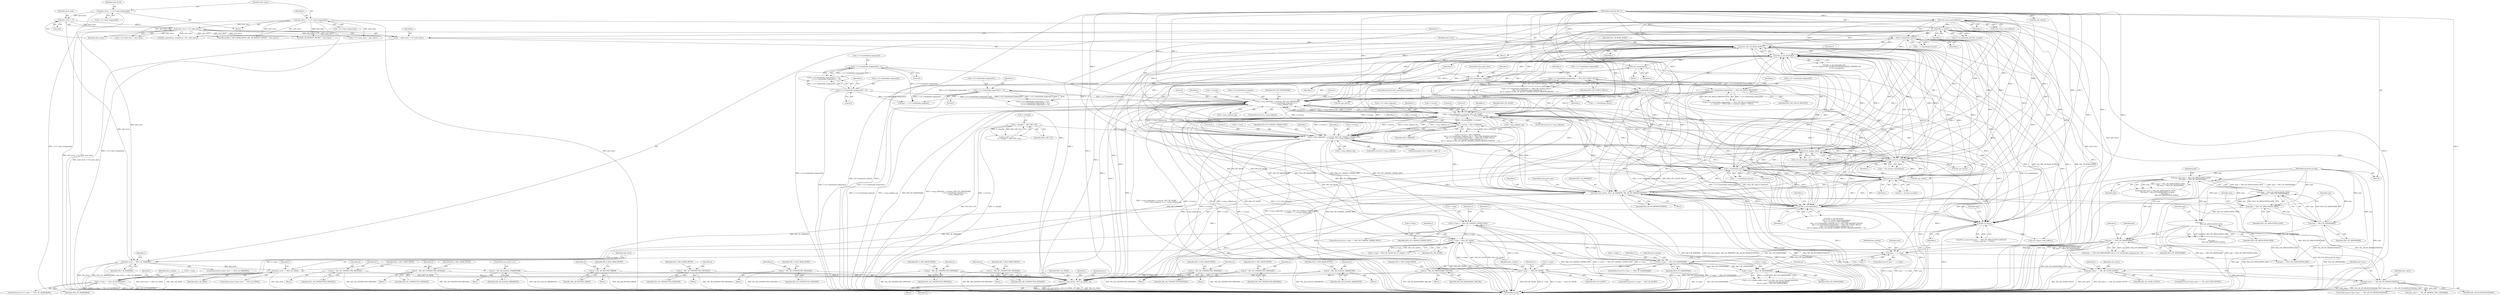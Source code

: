 digraph "0_openssl_e9bbefbf0f24c57645e7ad6a5a71ae649d18ac8e_0@API" {
"1001514" [label="(Call,ssl3_send_alert(s, SSL3_AL_FATAL, al))"];
"1000167" [label="(Call,ssl3_setup_read_buffer(s))"];
"1000139" [label="(MethodParameterIn,SSL *s)"];
"1000291" [label="(Call,s->handshake_func(s))"];
"1000286" [label="(Call,SSL_in_init(s))"];
"1001044" [label="(Call,cb(s, SSL_CB_READ_ALERT, j))"];
"1000795" [label="(Call,SSL_is_init_finished(s))"];
"1000777" [label="(Call,s->msg_callback(0, s->version, SSL3_RT_HANDSHAKE,\n                            s->s3->handshake_fragment, 4, s,\n                            s->msg_callback_arg))"];
"1000989" [label="(Call,s->msg_callback(0, s->version, SSL3_RT_ALERT,\n                            s->s3->alert_fragment, 2, s, s->msg_callback_arg))"];
"1000893" [label="(Call,s->version > SSL3_VERSION)"];
"1001279" [label="(Call,s->msg_callback(0, s->version, SSL3_RT_CHANGE_CIPHER_SPEC,\n                            rr->data, 1, s, s->msg_callback_arg))"];
"1001194" [label="(Call,rr->type == SSL3_RT_CHANGE_CIPHER_SPEC)"];
"1000596" [label="(Call,rr->type == TLS1_RT_HEARTBEAT)"];
"1000565" [label="(Call,rr->type == SSL3_RT_ALERT)"];
"1000534" [label="(Call,rr->type == SSL3_RT_HANDSHAKE)"];
"1000406" [label="(Call,type == rr->type)"];
"1000197" [label="(Call,type == SSL3_RT_HANDSHAKE)"];
"1000185" [label="(Call,type !=\n                                                 SSL3_RT_APPLICATION_DATA)"];
"1000174" [label="(Call,type && (type != SSL3_RT_APPLICATION_DATA)\n         && (type != SSL3_RT_HANDSHAKE))"];
"1000177" [label="(Call,type != SSL3_RT_APPLICATION_DATA)"];
"1000140" [label="(MethodParameterIn,int type)"];
"1000180" [label="(Call,type != SSL3_RT_HANDSHAKE)"];
"1000176" [label="(Call,(type != SSL3_RT_APPLICATION_DATA)\n         && (type != SSL3_RT_HANDSHAKE))"];
"1000349" [label="(Call,rr->type != SSL3_RT_ALERT)"];
"1000373" [label="(Call,rr->type != SSL3_RT_HANDSHAKE)"];
"1001213" [label="(Call,rr->data[0] != SSL3_MT_CCS)"];
"1000816" [label="(Call,ssl3_renegotiate_check(s))"];
"1000813" [label="(Call,ssl3_renegotiate(s))"];
"1001363" [label="(Call,s->handshake_func(s))"];
"1000339" [label="(Call,ssl3_get_record(s))"];
"1000821" [label="(Call,s->handshake_func(s))"];
"1001302" [label="(Call,ssl3_do_change_cipher_spec(s))"];
"1000883" [label="(Call,SSL_is_init_finished(s))"];
"1000944" [label="(Call,ssl3_send_alert(s, SSL3_AL_WARNING, SSL_AD_NO_RENEGOTIATION))"];
"1000604" [label="(Call,tls1_process_heartbeat(s))"];
"1001049" [label="(Call,alert_level == SSL3_AL_WARNING)"];
"1001040" [label="(Call,alert_level << 8)"];
"1000959" [label="(Call,alert_level = s->s3->alert_fragment[0])"];
"1001096" [label="(Call,alert_descr == SSL_AD_NO_RENEGOTIATION)"];
"1001083" [label="(Call,alert_descr == SSL_AD_CLOSE_NOTIFY)"];
"1001039" [label="(Call,(alert_level << 8) | alert_descr)"];
"1000969" [label="(Call,alert_descr = s->s3->alert_fragment[1])"];
"1000756" [label="(Call,s->s3->handshake_fragment[3] != 0)"];
"1000747" [label="(Call,s->s3->handshake_fragment[2] != 0)"];
"1000907" [label="(Call,s->s3->handshake_fragment[0] == SSL3_MT_CLIENT_HELLO)"];
"1000705" [label="(Call,s->s3->handshake_fragment[0] == SSL3_MT_HELLO_REQUEST)"];
"1000737" [label="(Call,s->s3->handshake_fragment[1] != 0)"];
"1001037" [label="(Call,j = (alert_level << 8) | alert_descr)"];
"1000414" [label="(Call,SSL_in_init(s))"];
"1001116" [label="(Call,alert_level == SSL3_AL_FATAL)"];
"1000426" [label="(Call,al = SSL_AD_UNEXPECTED_MESSAGE)"];
"1001256" [label="(Call,al = SSL_AD_UNEXPECTED_MESSAGE)"];
"1000766" [label="(Call,al = SSL_AD_DECODE_ERROR)"];
"1000379" [label="(Call,al = SSL_AD_UNEXPECTED_MESSAGE)"];
"1001075" [label="(Call,al = SSL_AD_UNEXPECTED_MESSAGE)"];
"1001100" [label="(Call,al = SSL_AD_HANDSHAKE_FAILURE)"];
"1001425" [label="(Call,al = SSL_AD_UNEXPECTED_MESSAGE)"];
"1001506" [label="(Call,al = SSL_AD_UNEXPECTED_MESSAGE)"];
"1001239" [label="(Call,al = SSL_AD_UNEXPECTED_MESSAGE)"];
"1001221" [label="(Call,al = SSL_AD_ILLEGAL_PARAMETER)"];
"1001435" [label="(Call,al = SSL_AD_UNEXPECTED_MESSAGE)"];
"1001169" [label="(Call,al = SSL_AD_ILLEGAL_PARAMETER)"];
"1000572" [label="(Identifier,dest_maxlen)"];
"1000292" [label="(Identifier,s)"];
"1001047" [label="(Identifier,j)"];
"1001284" [label="(Identifier,SSL3_RT_CHANGE_CIPHER_SPEC)"];
"1001296" [label="(Identifier,s)"];
"1000564" [label="(ControlStructure,if (rr->type == SSL3_RT_ALERT))"];
"1000182" [label="(Identifier,SSL3_RT_HANDSHAKE)"];
"1000796" [label="(Identifier,s)"];
"1000990" [label="(Literal,0)"];
"1000717" [label="(Identifier,s)"];
"1000349" [label="(Call,rr->type != SSL3_RT_ALERT)"];
"1001256" [label="(Call,al = SSL_AD_UNEXPECTED_MESSAGE)"];
"1000186" [label="(Identifier,type)"];
"1001098" [label="(Identifier,SSL_AD_NO_RENEGOTIATION)"];
"1000373" [label="(Call,rr->type != SSL3_RT_HANDSHAKE)"];
"1000381" [label="(Identifier,SSL_AD_UNEXPECTED_MESSAGE)"];
"1000380" [label="(Identifier,al)"];
"1001138" [label="(Call,BIO_snprintf(tmp, sizeof(tmp), \"%d\", alert_descr))"];
"1000944" [label="(Call,ssl3_send_alert(s, SSL3_AL_WARNING, SSL_AD_NO_RENEGOTIATION))"];
"1001240" [label="(Identifier,al)"];
"1001040" [label="(Call,alert_level << 8)"];
"1000817" [label="(Identifier,s)"];
"1001436" [label="(Identifier,al)"];
"1000747" [label="(Call,s->s3->handshake_fragment[2] != 0)"];
"1000548" [label="(Call,dest = s->s3->handshake_fragment)"];
"1000920" [label="(Identifier,s)"];
"1001214" [label="(Call,rr->data[0])"];
"1001171" [label="(Identifier,SSL_AD_ILLEGAL_PARAMETER)"];
"1001074" [label="(Block,)"];
"1000178" [label="(Identifier,type)"];
"1001101" [label="(Identifier,al)"];
"1000541" [label="(Identifier,dest_maxlen)"];
"1001510" [label="(Identifier,SSL_F_SSL3_READ_BYTES)"];
"1001085" [label="(Identifier,SSL_AD_CLOSE_NOTIFY)"];
"1001437" [label="(Identifier,SSL_AD_UNEXPECTED_MESSAGE)"];
"1000814" [label="(Identifier,s)"];
"1000867" [label="(Call,SSL_get_rbio(s))"];
"1000948" [label="(ControlStructure,goto start;)"];
"1000822" [label="(Identifier,s)"];
"1000426" [label="(Call,al = SSL_AD_UNEXPECTED_MESSAGE)"];
"1001195" [label="(Call,rr->type)"];
"1001099" [label="(Block,)"];
"1000946" [label="(Identifier,SSL3_AL_WARNING)"];
"1000533" [label="(ControlStructure,if (rr->type == SSL3_RT_HANDSHAKE))"];
"1000179" [label="(Identifier,SSL3_RT_APPLICATION_DATA)"];
"1000176" [label="(Call,(type != SSL3_RT_APPLICATION_DATA)\n         && (type != SSL3_RT_HANDSHAKE))"];
"1000893" [label="(Call,s->version > SSL3_VERSION)"];
"1001002" [label="(Call,s->msg_callback_arg)"];
"1000821" [label="(Call,s->handshake_func(s))"];
"1001102" [label="(Identifier,SSL_AD_HANDSHAKE_FAILURE)"];
"1000985" [label="(ControlStructure,if (s->msg_callback))"];
"1000356" [label="(Identifier,rr)"];
"1000906" [label="(Call,s->s3->handshake_fragment[0] == SSL3_MT_CLIENT_HELLO\n            && s->s3->previous_client_finished_len != 0\n            && (s->options & SSL_OP_ALLOW_UNSAFE_LEGACY_RENEGOTIATION) == 0)"];
"1001514" [label="(Call,ssl3_send_alert(s, SSL3_AL_FATAL, al))"];
"1000379" [label="(Call,al = SSL_AD_UNEXPECTED_MESSAGE)"];
"1001046" [label="(Identifier,SSL_CB_READ_ALERT)"];
"1001289" [label="(Identifier,s)"];
"1001204" [label="(Identifier,rr)"];
"1001095" [label="(ControlStructure,if (alert_descr == SSL_AD_NO_RENEGOTIATION))"];
"1001133" [label="(Call,SSLerr(SSL_F_SSL3_READ_BYTES, SSL_AD_REASON_OFFSET + alert_descr))"];
"1001426" [label="(Identifier,al)"];
"1000144" [label="(Block,)"];
"1001239" [label="(Call,al = SSL_AD_UNEXPECTED_MESSAGE)"];
"1001037" [label="(Call,j = (alert_level << 8) | alert_descr)"];
"1000755" [label="(Literal,0)"];
"1001275" [label="(ControlStructure,if (s->msg_callback))"];
"1000287" [label="(Identifier,s)"];
"1000897" [label="(Identifier,SSL3_VERSION)"];
"1000597" [label="(Call,rr->type)"];
"1000766" [label="(Call,al = SSL_AD_DECODE_ERROR)"];
"1000819" [label="(Call,i = s->handshake_func(s))"];
"1000971" [label="(Call,s->s3->alert_fragment[1])"];
"1000595" [label="(ControlStructure,if (rr->type == TLS1_RT_HEARTBEAT))"];
"1000738" [label="(Call,s->s3->handshake_fragment[1])"];
"1001170" [label="(Identifier,al)"];
"1001507" [label="(Identifier,al)"];
"1000177" [label="(Call,type != SSL3_RT_APPLICATION_DATA)"];
"1000367" [label="(Call,s->s3->change_cipher_spec /* set when we receive ChangeCipherSpec,\n                                   * reset by ssl3_get_finished */\n        && (rr->type != SSL3_RT_HANDSHAKE))"];
"1001221" [label="(Call,al = SSL_AD_ILLEGAL_PARAMETER)"];
"1000603" [label="(Identifier,i)"];
"1000291" [label="(Call,s->handshake_func(s))"];
"1000167" [label="(Call,ssl3_setup_read_buffer(s))"];
"1000947" [label="(Identifier,SSL_AD_NO_RENEGOTIATION)"];
"1001036" [label="(Block,)"];
"1001243" [label="(Identifier,SSL_F_SSL3_READ_BYTES)"];
"1001517" [label="(Identifier,al)"];
"1001096" [label="(Call,alert_descr == SSL_AD_NO_RENEGOTIATION)"];
"1000760" [label="(Identifier,s)"];
"1000458" [label="(Call,memcpy(buf, &(rr->data[rr->off]), n))"];
"1001118" [label="(Identifier,SSL3_AL_FATAL)"];
"1000414" [label="(Call,SSL_in_init(s))"];
"1000883" [label="(Call,SSL_is_init_finished(s))"];
"1000605" [label="(Identifier,s)"];
"1000340" [label="(Identifier,s)"];
"1000596" [label="(Call,rr->type == TLS1_RT_HEARTBEAT)"];
"1000406" [label="(Call,type == rr->type)"];
"1001435" [label="(Call,al = SSL_AD_UNEXPECTED_MESSAGE)"];
"1001135" [label="(Call,SSL_AD_REASON_OFFSET + alert_descr)"];
"1001168" [label="(Block,)"];
"1000816" [label="(Call,ssl3_renegotiate_check(s))"];
"1001008" [label="(Identifier,s)"];
"1000876" [label="(ControlStructure,goto start;)"];
"1001049" [label="(Call,alert_level == SSL3_AL_WARNING)"];
"1000765" [label="(Block,)"];
"1001241" [label="(Identifier,SSL_AD_UNEXPECTED_MESSAGE)"];
"1001076" [label="(Identifier,al)"];
"1000168" [label="(Identifier,s)"];
"1001508" [label="(Identifier,SSL_AD_UNEXPECTED_MESSAGE)"];
"1001051" [label="(Identifier,SSL3_AL_WARNING)"];
"1000407" [label="(Identifier,type)"];
"1000959" [label="(Call,alert_level = s->s3->alert_fragment[0])"];
"1000428" [label="(Identifier,SSL_AD_UNEXPECTED_MESSAGE)"];
"1001172" [label="(ControlStructure,goto f_err;)"];
"1001302" [label="(Call,ssl3_do_change_cipher_spec(s))"];
"1001079" [label="(Identifier,SSL_F_SSL3_READ_BYTES)"];
"1000383" [label="(Identifier,SSL_F_SSL3_READ_BYTES)"];
"1001089" [label="(Identifier,s)"];
"1000994" [label="(Identifier,SSL3_RT_ALERT)"];
"1000778" [label="(Literal,0)"];
"1001279" [label="(Call,s->msg_callback(0, s->version, SSL3_RT_CHANGE_CIPHER_SPEC,\n                            rr->data, 1, s, s->msg_callback_arg))"];
"1000748" [label="(Call,s->s3->handshake_fragment[2])"];
"1000889" [label="(Identifier,s)"];
"1000405" [label="(ControlStructure,if (type == rr->type))"];
"1000802" [label="(Identifier,s)"];
"1000378" [label="(Block,)"];
"1000523" [label="(Identifier,dest_maxlen)"];
"1000425" [label="(Block,)"];
"1000789" [label="(Identifier,s)"];
"1001281" [label="(Call,s->version)"];
"1000794" [label="(Call,SSL_is_init_finished(s) &&\n            !(s->s3->flags & SSL3_FLAGS_NO_RENEGOTIATE_CIPHERS) &&\n            !s->s3->renegotiate)"];
"1000348" [label="(Call,rr->type != SSL3_RT_ALERT && rr->length != 0)"];
"1000894" [label="(Call,s->version)"];
"1000779" [label="(Call,s->version)"];
"1000175" [label="(Identifier,type)"];
"1001439" [label="(Identifier,SSL_F_SSL3_READ_BYTES)"];
"1000961" [label="(Call,s->s3->alert_fragment[0])"];
"1000783" [label="(Call,s->s3->handshake_fragment)"];
"1000427" [label="(Identifier,al)"];
"1001257" [label="(Identifier,al)"];
"1000737" [label="(Call,s->s3->handshake_fragment[1] != 0)"];
"1001100" [label="(Call,al = SSL_AD_HANDSHAKE_FAILURE)"];
"1001301" [label="(Call,!ssl3_do_change_cipher_spec(s))"];
"1000281" [label="(Call,!s->in_handshake && SSL_in_init(s))"];
"1000813" [label="(Call,ssl3_renegotiate(s))"];
"1001429" [label="(Identifier,SSL_F_SSL3_READ_BYTES)"];
"1001222" [label="(Identifier,al)"];
"1000602" [label="(Call,i = tls1_process_heartbeat(s))"];
"1001193" [label="(ControlStructure,if (rr->type == SSL3_RT_CHANGE_CIPHER_SPEC))"];
"1000767" [label="(Identifier,al)"];
"1001115" [label="(ControlStructure,if (alert_level == SSL3_AL_FATAL))"];
"1000600" [label="(Identifier,TLS1_RT_HEARTBEAT)"];
"1001104" [label="(Identifier,SSL_F_SSL3_READ_BYTES)"];
"1000604" [label="(Call,tls1_process_heartbeat(s))"];
"1001117" [label="(Identifier,alert_level)"];
"1000945" [label="(Identifier,s)"];
"1001050" [label="(Identifier,alert_level)"];
"1001194" [label="(Call,rr->type == SSL3_RT_CHANGE_CIPHER_SPEC)"];
"1000535" [label="(Call,rr->type)"];
"1000995" [label="(Call,s->s3->alert_fragment)"];
"1001083" [label="(Call,alert_descr == SSL_AD_CLOSE_NOTIFY)"];
"1000538" [label="(Identifier,SSL3_RT_HANDSHAKE)"];
"1000337" [label="(Call,ret = ssl3_get_record(s))"];
"1000915" [label="(Identifier,SSL3_MT_CLIENT_HELLO)"];
"1000902" [label="(Identifier,s)"];
"1001045" [label="(Identifier,s)"];
"1001075" [label="(Call,al = SSL_AD_UNEXPECTED_MESSAGE)"];
"1000777" [label="(Call,s->msg_callback(0, s->version, SSL3_RT_HANDSHAKE,\n                            s->s3->handshake_fragment, 4, s,\n                            s->msg_callback_arg))"];
"1000289" [label="(Call,i = s->handshake_func(s))"];
"1001280" [label="(Literal,0)"];
"1000795" [label="(Call,SSL_is_init_finished(s))"];
"1000183" [label="(Call,peek\n                                             && (type !=\n                                                 SSL3_RT_APPLICATION_DATA))"];
"1000567" [label="(Identifier,rr)"];
"1001427" [label="(Identifier,SSL_AD_UNEXPECTED_MESSAGE)"];
"1000931" [label="(Block,)"];
"1000706" [label="(Call,s->s3->handshake_fragment[0])"];
"1001364" [label="(Identifier,s)"];
"1001361" [label="(Call,i = s->handshake_func(s))"];
"1001522" [label="(MethodReturn,int)"];
"1001238" [label="(Block,)"];
"1001506" [label="(Call,al = SSL_AD_UNEXPECTED_MESSAGE)"];
"1001056" [label="(Identifier,s)"];
"1000713" [label="(Identifier,SSL3_MT_HELLO_REQUEST)"];
"1001207" [label="(Call,(rr->off != 0) ||\n            (rr->data[0] != SSL3_MT_CCS))"];
"1001048" [label="(ControlStructure,if (alert_level == SSL3_AL_WARNING))"];
"1001077" [label="(Identifier,SSL_AD_UNEXPECTED_MESSAGE)"];
"1001288" [label="(Literal,1)"];
"1001041" [label="(Identifier,alert_level)"];
"1000757" [label="(Call,s->s3->handshake_fragment[3])"];
"1001285" [label="(Call,rr->data)"];
"1001260" [label="(Identifier,SSL_F_SSL3_READ_BYTES)"];
"1000408" [label="(Call,rr->type)"];
"1000704" [label="(Call,(s->s3->handshake_fragment[0] == SSL3_MT_HELLO_REQUEST) &&\n        (s->session != NULL) && (s->session->cipher != NULL))"];
"1000516" [label="(Call,ssl3_release_read_buffer(s))"];
"1001290" [label="(Call,s->msg_callback_arg)"];
"1000174" [label="(Call,type && (type != SSL3_RT_APPLICATION_DATA)\n         && (type != SSL3_RT_HANDSHAKE))"];
"1000815" [label="(ControlStructure,if (ssl3_renegotiate_check(s)))"];
"1000908" [label="(Call,s->s3->handshake_fragment[0])"];
"1000417" [label="(Call,type == SSL3_RT_APPLICATION_DATA)"];
"1000705" [label="(Call,s->s3->handshake_fragment[0] == SSL3_MT_HELLO_REQUEST)"];
"1000745" [label="(Literal,0)"];
"1000768" [label="(Identifier,SSL_AD_DECODE_ERROR)"];
"1001220" [label="(Block,)"];
"1001425" [label="(Call,al = SSL_AD_UNEXPECTED_MESSAGE)"];
"1001042" [label="(Literal,8)"];
"1001198" [label="(Identifier,SSL3_RT_CHANGE_CIPHER_SPEC)"];
"1001053" [label="(Call,s->s3->warn_alert = alert_descr)"];
"1000756" [label="(Call,s->s3->handshake_fragment[3] != 0)"];
"1000981" [label="(Identifier,s)"];
"1001038" [label="(Identifier,j)"];
"1001363" [label="(Call,s->handshake_func(s))"];
"1000569" [label="(Identifier,SSL3_RT_ALERT)"];
"1001516" [label="(Identifier,SSL3_AL_FATAL)"];
"1000989" [label="(Call,s->msg_callback(0, s->version, SSL3_RT_ALERT,\n                            s->s3->alert_fragment, 2, s, s->msg_callback_arg))"];
"1000139" [label="(MethodParameterIn,SSL *s)"];
"1000166" [label="(Call,!ssl3_setup_read_buffer(s))"];
"1000197" [label="(Call,type == SSL3_RT_HANDSHAKE)"];
"1001126" [label="(Call,s->s3->fatal_alert = alert_descr)"];
"1001515" [label="(Identifier,s)"];
"1000198" [label="(Identifier,type)"];
"1001084" [label="(Identifier,alert_descr)"];
"1000196" [label="(Call,(type == SSL3_RT_HANDSHAKE) && (s->s3->handshake_fragment_len > 0))"];
"1000413" [label="(Call,SSL_in_init(s) && (type == SSL3_RT_APPLICATION_DATA) &&\n            (s->enc_read_ctx == NULL))"];
"1000374" [label="(Call,rr->type)"];
"1000960" [label="(Identifier,alert_level)"];
"1000633" [label="(Call,SSL_get_rbio(s))"];
"1000969" [label="(Call,alert_descr = s->s3->alert_fragment[1])"];
"1001255" [label="(Block,)"];
"1001312" [label="(Identifier,s)"];
"1000180" [label="(Call,type != SSL3_RT_HANDSHAKE)"];
"1000565" [label="(Call,rr->type == SSL3_RT_ALERT)"];
"1000140" [label="(MethodParameterIn,int type)"];
"1001223" [label="(Identifier,SSL_AD_ILLEGAL_PARAMETER)"];
"1001169" [label="(Call,al = SSL_AD_ILLEGAL_PARAMETER)"];
"1000286" [label="(Call,SSL_in_init(s))"];
"1001219" [label="(Identifier,SSL3_MT_CCS)"];
"1000970" [label="(Identifier,alert_descr)"];
"1000184" [label="(Identifier,peek)"];
"1000353" [label="(Identifier,SSL3_RT_ALERT)"];
"1000884" [label="(Identifier,s)"];
"1000751" [label="(Identifier,s)"];
"1000418" [label="(Identifier,type)"];
"1001423" [label="(Block,)"];
"1001505" [label="(Block,)"];
"1000820" [label="(Identifier,i)"];
"1001001" [label="(Identifier,s)"];
"1000203" [label="(Identifier,s)"];
"1001518" [label="(JumpTarget,err:)"];
"1000892" [label="(Call,s->version > SSL3_VERSION\n            && s->s3->handshake_fragment_len >= SSL3_HM_HEADER_LENGTH\n            && s->s3->handshake_fragment[0] == SSL3_MT_CLIENT_HELLO\n            && s->s3->previous_client_finished_len != 0\n            && (s->options & SSL_OP_ALLOW_UNSAFE_LEGACY_RENEGOTIATION) == 0)"];
"1001116" [label="(Call,alert_level == SSL3_AL_FATAL)"];
"1001303" [label="(Identifier,s)"];
"1000907" [label="(Call,s->s3->handshake_fragment[0] == SSL3_MT_CLIENT_HELLO)"];
"1000782" [label="(Identifier,SSL3_RT_HANDSHAKE)"];
"1001039" [label="(Call,(alert_level << 8) | alert_descr)"];
"1000187" [label="(Identifier,SSL3_RT_APPLICATION_DATA)"];
"1000764" [label="(Literal,0)"];
"1000991" [label="(Call,s->version)"];
"1000630" [label="(Call,SSL_get_rbio(s))"];
"1000377" [label="(Identifier,SSL3_RT_HANDSHAKE)"];
"1001123" [label="(Identifier,s)"];
"1000882" [label="(Call,SSL_is_init_finished(s)\n            && !s->s3->send_connection_binding\n            && s->version > SSL3_VERSION\n            && s->s3->handshake_fragment_len >= SSL3_HM_HEADER_LENGTH\n            && s->s3->handshake_fragment[0] == SSL3_MT_CLIENT_HELLO\n            && s->s3->previous_client_finished_len != 0\n            && (s->options & SSL_OP_ALLOW_UNSAFE_LEGACY_RENEGOTIATION) == 0)"];
"1001097" [label="(Identifier,alert_descr)"];
"1000790" [label="(Call,s->msg_callback_arg)"];
"1001043" [label="(Identifier,alert_descr)"];
"1001000" [label="(Literal,2)"];
"1000350" [label="(Call,rr->type)"];
"1001082" [label="(ControlStructure,if (alert_descr == SSL_AD_CLOSE_NOTIFY))"];
"1000957" [label="(Block,)"];
"1000788" [label="(Literal,4)"];
"1001225" [label="(Identifier,SSL_F_SSL3_READ_BYTES)"];
"1000746" [label="(Call,(s->s3->handshake_fragment[2] != 0) ||\n            (s->s3->handshake_fragment[3] != 0))"];
"1000430" [label="(Identifier,SSL_F_SSL3_READ_BYTES)"];
"1001213" [label="(Call,rr->data[0] != SSL3_MT_CCS)"];
"1000598" [label="(Identifier,rr)"];
"1000812" [label="(Block,)"];
"1001258" [label="(Identifier,SSL_AD_UNEXPECTED_MESSAGE)"];
"1000173" [label="(Call,(type && (type != SSL3_RT_APPLICATION_DATA)\n         && (type != SSL3_RT_HANDSHAKE)) || (peek\n                                             && (type !=\n                                                 SSL3_RT_APPLICATION_DATA)))"];
"1001109" [label="(Call,alert_descr == SSL_AD_MISSING_SRP_USERNAME)"];
"1000640" [label="(Identifier,dest_maxlen)"];
"1000339" [label="(Call,ssl3_get_record(s))"];
"1001409" [label="(Call,SSL_get_rbio(s))"];
"1000566" [label="(Call,rr->type)"];
"1000415" [label="(Identifier,s)"];
"1001044" [label="(Call,cb(s, SSL_CB_READ_ALERT, j))"];
"1000185" [label="(Call,type !=\n                                                 SSL3_RT_APPLICATION_DATA)"];
"1000199" [label="(Identifier,SSL3_RT_HANDSHAKE)"];
"1000534" [label="(Call,rr->type == SSL3_RT_HANDSHAKE)"];
"1000736" [label="(Call,(s->s3->handshake_fragment[1] != 0) ||\n            (s->s3->handshake_fragment[2] != 0) ||\n            (s->s3->handshake_fragment[3] != 0))"];
"1000770" [label="(Identifier,SSL_F_SSL3_READ_BYTES)"];
"1001110" [label="(Identifier,alert_descr)"];
"1000773" [label="(ControlStructure,if (s->msg_callback))"];
"1000181" [label="(Identifier,type)"];
"1001514" -> "1000144"  [label="AST: "];
"1001514" -> "1001517"  [label="CFG: "];
"1001515" -> "1001514"  [label="AST: "];
"1001516" -> "1001514"  [label="AST: "];
"1001517" -> "1001514"  [label="AST: "];
"1001518" -> "1001514"  [label="CFG: "];
"1001514" -> "1001522"  [label="DDG: al"];
"1001514" -> "1001522"  [label="DDG: SSL3_AL_FATAL"];
"1001514" -> "1001522"  [label="DDG: s"];
"1001514" -> "1001522"  [label="DDG: ssl3_send_alert(s, SSL3_AL_FATAL, al)"];
"1000167" -> "1001514"  [label="DDG: s"];
"1000291" -> "1001514"  [label="DDG: s"];
"1001044" -> "1001514"  [label="DDG: s"];
"1000795" -> "1001514"  [label="DDG: s"];
"1000816" -> "1001514"  [label="DDG: s"];
"1000989" -> "1001514"  [label="DDG: s"];
"1001363" -> "1001514"  [label="DDG: s"];
"1000414" -> "1001514"  [label="DDG: s"];
"1000339" -> "1001514"  [label="DDG: s"];
"1000821" -> "1001514"  [label="DDG: s"];
"1001302" -> "1001514"  [label="DDG: s"];
"1000883" -> "1001514"  [label="DDG: s"];
"1000286" -> "1001514"  [label="DDG: s"];
"1000944" -> "1001514"  [label="DDG: s"];
"1000604" -> "1001514"  [label="DDG: s"];
"1000139" -> "1001514"  [label="DDG: s"];
"1001116" -> "1001514"  [label="DDG: SSL3_AL_FATAL"];
"1000426" -> "1001514"  [label="DDG: al"];
"1001256" -> "1001514"  [label="DDG: al"];
"1000766" -> "1001514"  [label="DDG: al"];
"1000379" -> "1001514"  [label="DDG: al"];
"1001075" -> "1001514"  [label="DDG: al"];
"1001100" -> "1001514"  [label="DDG: al"];
"1001425" -> "1001514"  [label="DDG: al"];
"1001506" -> "1001514"  [label="DDG: al"];
"1001239" -> "1001514"  [label="DDG: al"];
"1001221" -> "1001514"  [label="DDG: al"];
"1001435" -> "1001514"  [label="DDG: al"];
"1001169" -> "1001514"  [label="DDG: al"];
"1000167" -> "1000166"  [label="AST: "];
"1000167" -> "1000168"  [label="CFG: "];
"1000168" -> "1000167"  [label="AST: "];
"1000166" -> "1000167"  [label="CFG: "];
"1000167" -> "1001522"  [label="DDG: s"];
"1000167" -> "1000166"  [label="DDG: s"];
"1000139" -> "1000167"  [label="DDG: s"];
"1000167" -> "1000286"  [label="DDG: s"];
"1000167" -> "1000291"  [label="DDG: s"];
"1000167" -> "1000339"  [label="DDG: s"];
"1000167" -> "1000414"  [label="DDG: s"];
"1000167" -> "1000604"  [label="DDG: s"];
"1000167" -> "1000777"  [label="DDG: s"];
"1000167" -> "1000795"  [label="DDG: s"];
"1000167" -> "1000883"  [label="DDG: s"];
"1000167" -> "1000944"  [label="DDG: s"];
"1000167" -> "1000989"  [label="DDG: s"];
"1000167" -> "1001044"  [label="DDG: s"];
"1000167" -> "1001279"  [label="DDG: s"];
"1000167" -> "1001302"  [label="DDG: s"];
"1000167" -> "1001363"  [label="DDG: s"];
"1000139" -> "1000138"  [label="AST: "];
"1000139" -> "1001522"  [label="DDG: s"];
"1000139" -> "1000286"  [label="DDG: s"];
"1000139" -> "1000291"  [label="DDG: s"];
"1000139" -> "1000339"  [label="DDG: s"];
"1000139" -> "1000414"  [label="DDG: s"];
"1000139" -> "1000516"  [label="DDG: s"];
"1000139" -> "1000604"  [label="DDG: s"];
"1000139" -> "1000630"  [label="DDG: s"];
"1000139" -> "1000633"  [label="DDG: s"];
"1000139" -> "1000777"  [label="DDG: s"];
"1000139" -> "1000795"  [label="DDG: s"];
"1000139" -> "1000813"  [label="DDG: s"];
"1000139" -> "1000816"  [label="DDG: s"];
"1000139" -> "1000821"  [label="DDG: s"];
"1000139" -> "1000867"  [label="DDG: s"];
"1000139" -> "1000883"  [label="DDG: s"];
"1000139" -> "1000944"  [label="DDG: s"];
"1000139" -> "1000989"  [label="DDG: s"];
"1000139" -> "1001044"  [label="DDG: s"];
"1000139" -> "1001279"  [label="DDG: s"];
"1000139" -> "1001302"  [label="DDG: s"];
"1000139" -> "1001363"  [label="DDG: s"];
"1000139" -> "1001409"  [label="DDG: s"];
"1000291" -> "1000289"  [label="AST: "];
"1000291" -> "1000292"  [label="CFG: "];
"1000292" -> "1000291"  [label="AST: "];
"1000289" -> "1000291"  [label="CFG: "];
"1000291" -> "1001522"  [label="DDG: s"];
"1000291" -> "1000289"  [label="DDG: s"];
"1000286" -> "1000291"  [label="DDG: s"];
"1000291" -> "1000339"  [label="DDG: s"];
"1000291" -> "1000414"  [label="DDG: s"];
"1000291" -> "1000604"  [label="DDG: s"];
"1000291" -> "1000777"  [label="DDG: s"];
"1000291" -> "1000795"  [label="DDG: s"];
"1000291" -> "1000883"  [label="DDG: s"];
"1000291" -> "1000944"  [label="DDG: s"];
"1000291" -> "1000989"  [label="DDG: s"];
"1000291" -> "1001044"  [label="DDG: s"];
"1000291" -> "1001279"  [label="DDG: s"];
"1000291" -> "1001302"  [label="DDG: s"];
"1000291" -> "1001363"  [label="DDG: s"];
"1000286" -> "1000281"  [label="AST: "];
"1000286" -> "1000287"  [label="CFG: "];
"1000287" -> "1000286"  [label="AST: "];
"1000281" -> "1000286"  [label="CFG: "];
"1000286" -> "1001522"  [label="DDG: s"];
"1000286" -> "1000281"  [label="DDG: s"];
"1000286" -> "1000339"  [label="DDG: s"];
"1000286" -> "1000414"  [label="DDG: s"];
"1000286" -> "1000604"  [label="DDG: s"];
"1000286" -> "1000777"  [label="DDG: s"];
"1000286" -> "1000795"  [label="DDG: s"];
"1000286" -> "1000883"  [label="DDG: s"];
"1000286" -> "1000944"  [label="DDG: s"];
"1000286" -> "1000989"  [label="DDG: s"];
"1000286" -> "1001044"  [label="DDG: s"];
"1000286" -> "1001279"  [label="DDG: s"];
"1000286" -> "1001302"  [label="DDG: s"];
"1000286" -> "1001363"  [label="DDG: s"];
"1001044" -> "1001036"  [label="AST: "];
"1001044" -> "1001047"  [label="CFG: "];
"1001045" -> "1001044"  [label="AST: "];
"1001046" -> "1001044"  [label="AST: "];
"1001047" -> "1001044"  [label="AST: "];
"1001050" -> "1001044"  [label="CFG: "];
"1001044" -> "1001522"  [label="DDG: s"];
"1001044" -> "1001522"  [label="DDG: cb(s, SSL_CB_READ_ALERT, j)"];
"1001044" -> "1001522"  [label="DDG: j"];
"1001044" -> "1001522"  [label="DDG: SSL_CB_READ_ALERT"];
"1001044" -> "1000339"  [label="DDG: s"];
"1001044" -> "1000414"  [label="DDG: s"];
"1001044" -> "1000604"  [label="DDG: s"];
"1001044" -> "1000777"  [label="DDG: s"];
"1001044" -> "1000795"  [label="DDG: s"];
"1001044" -> "1000883"  [label="DDG: s"];
"1001044" -> "1000944"  [label="DDG: s"];
"1001044" -> "1000989"  [label="DDG: s"];
"1000795" -> "1001044"  [label="DDG: s"];
"1000816" -> "1001044"  [label="DDG: s"];
"1000989" -> "1001044"  [label="DDG: s"];
"1001363" -> "1001044"  [label="DDG: s"];
"1000339" -> "1001044"  [label="DDG: s"];
"1000821" -> "1001044"  [label="DDG: s"];
"1001302" -> "1001044"  [label="DDG: s"];
"1000883" -> "1001044"  [label="DDG: s"];
"1000944" -> "1001044"  [label="DDG: s"];
"1000604" -> "1001044"  [label="DDG: s"];
"1001037" -> "1001044"  [label="DDG: j"];
"1001044" -> "1001279"  [label="DDG: s"];
"1001044" -> "1001302"  [label="DDG: s"];
"1001044" -> "1001363"  [label="DDG: s"];
"1000795" -> "1000794"  [label="AST: "];
"1000795" -> "1000796"  [label="CFG: "];
"1000796" -> "1000795"  [label="AST: "];
"1000802" -> "1000795"  [label="CFG: "];
"1000794" -> "1000795"  [label="CFG: "];
"1000795" -> "1001522"  [label="DDG: s"];
"1000795" -> "1000339"  [label="DDG: s"];
"1000795" -> "1000414"  [label="DDG: s"];
"1000795" -> "1000604"  [label="DDG: s"];
"1000795" -> "1000777"  [label="DDG: s"];
"1000795" -> "1000794"  [label="DDG: s"];
"1000777" -> "1000795"  [label="DDG: s"];
"1000816" -> "1000795"  [label="DDG: s"];
"1000989" -> "1000795"  [label="DDG: s"];
"1001363" -> "1000795"  [label="DDG: s"];
"1000339" -> "1000795"  [label="DDG: s"];
"1000821" -> "1000795"  [label="DDG: s"];
"1001302" -> "1000795"  [label="DDG: s"];
"1000883" -> "1000795"  [label="DDG: s"];
"1000944" -> "1000795"  [label="DDG: s"];
"1000604" -> "1000795"  [label="DDG: s"];
"1000795" -> "1000813"  [label="DDG: s"];
"1000795" -> "1000883"  [label="DDG: s"];
"1000795" -> "1000944"  [label="DDG: s"];
"1000795" -> "1000989"  [label="DDG: s"];
"1000795" -> "1001279"  [label="DDG: s"];
"1000795" -> "1001302"  [label="DDG: s"];
"1000795" -> "1001363"  [label="DDG: s"];
"1000777" -> "1000773"  [label="AST: "];
"1000777" -> "1000790"  [label="CFG: "];
"1000778" -> "1000777"  [label="AST: "];
"1000779" -> "1000777"  [label="AST: "];
"1000782" -> "1000777"  [label="AST: "];
"1000783" -> "1000777"  [label="AST: "];
"1000788" -> "1000777"  [label="AST: "];
"1000789" -> "1000777"  [label="AST: "];
"1000790" -> "1000777"  [label="AST: "];
"1000796" -> "1000777"  [label="CFG: "];
"1000777" -> "1001522"  [label="DDG: s->s3->handshake_fragment"];
"1000777" -> "1001522"  [label="DDG: s->msg_callback_arg"];
"1000777" -> "1001522"  [label="DDG: SSL3_RT_HANDSHAKE"];
"1000777" -> "1001522"  [label="DDG: s->msg_callback(0, s->version, SSL3_RT_HANDSHAKE,\n                            s->s3->handshake_fragment, 4, s,\n                            s->msg_callback_arg)"];
"1000777" -> "1001522"  [label="DDG: s->version"];
"1000777" -> "1000373"  [label="DDG: SSL3_RT_HANDSHAKE"];
"1000777" -> "1000534"  [label="DDG: SSL3_RT_HANDSHAKE"];
"1000989" -> "1000777"  [label="DDG: s->version"];
"1000989" -> "1000777"  [label="DDG: s"];
"1000989" -> "1000777"  [label="DDG: s->msg_callback_arg"];
"1000893" -> "1000777"  [label="DDG: s->version"];
"1001279" -> "1000777"  [label="DDG: s->version"];
"1001279" -> "1000777"  [label="DDG: s->msg_callback_arg"];
"1000534" -> "1000777"  [label="DDG: SSL3_RT_HANDSHAKE"];
"1000756" -> "1000777"  [label="DDG: s->s3->handshake_fragment[3]"];
"1000747" -> "1000777"  [label="DDG: s->s3->handshake_fragment[2]"];
"1000907" -> "1000777"  [label="DDG: s->s3->handshake_fragment[0]"];
"1000705" -> "1000777"  [label="DDG: s->s3->handshake_fragment[0]"];
"1000737" -> "1000777"  [label="DDG: s->s3->handshake_fragment[1]"];
"1000816" -> "1000777"  [label="DDG: s"];
"1001363" -> "1000777"  [label="DDG: s"];
"1000339" -> "1000777"  [label="DDG: s"];
"1000821" -> "1000777"  [label="DDG: s"];
"1001302" -> "1000777"  [label="DDG: s"];
"1000883" -> "1000777"  [label="DDG: s"];
"1000944" -> "1000777"  [label="DDG: s"];
"1000604" -> "1000777"  [label="DDG: s"];
"1000777" -> "1000893"  [label="DDG: s->version"];
"1000777" -> "1000989"  [label="DDG: s->version"];
"1000777" -> "1000989"  [label="DDG: s->msg_callback_arg"];
"1000777" -> "1001279"  [label="DDG: s->version"];
"1000777" -> "1001279"  [label="DDG: s->msg_callback_arg"];
"1000989" -> "1000985"  [label="AST: "];
"1000989" -> "1001002"  [label="CFG: "];
"1000990" -> "1000989"  [label="AST: "];
"1000991" -> "1000989"  [label="AST: "];
"1000994" -> "1000989"  [label="AST: "];
"1000995" -> "1000989"  [label="AST: "];
"1001000" -> "1000989"  [label="AST: "];
"1001001" -> "1000989"  [label="AST: "];
"1001002" -> "1000989"  [label="AST: "];
"1001008" -> "1000989"  [label="CFG: "];
"1000989" -> "1001522"  [label="DDG: s->msg_callback(0, s->version, SSL3_RT_ALERT,\n                            s->s3->alert_fragment, 2, s, s->msg_callback_arg)"];
"1000989" -> "1001522"  [label="DDG: s->version"];
"1000989" -> "1001522"  [label="DDG: s"];
"1000989" -> "1001522"  [label="DDG: s->msg_callback_arg"];
"1000989" -> "1001522"  [label="DDG: SSL3_RT_ALERT"];
"1000989" -> "1001522"  [label="DDG: s->s3->alert_fragment"];
"1000989" -> "1000339"  [label="DDG: s"];
"1000989" -> "1000349"  [label="DDG: SSL3_RT_ALERT"];
"1000989" -> "1000414"  [label="DDG: s"];
"1000989" -> "1000604"  [label="DDG: s"];
"1000989" -> "1000883"  [label="DDG: s"];
"1000989" -> "1000893"  [label="DDG: s->version"];
"1000989" -> "1000944"  [label="DDG: s"];
"1000893" -> "1000989"  [label="DDG: s->version"];
"1001279" -> "1000989"  [label="DDG: s->version"];
"1001279" -> "1000989"  [label="DDG: s->msg_callback_arg"];
"1000565" -> "1000989"  [label="DDG: SSL3_RT_ALERT"];
"1000349" -> "1000989"  [label="DDG: SSL3_RT_ALERT"];
"1000816" -> "1000989"  [label="DDG: s"];
"1001363" -> "1000989"  [label="DDG: s"];
"1000339" -> "1000989"  [label="DDG: s"];
"1000821" -> "1000989"  [label="DDG: s"];
"1001302" -> "1000989"  [label="DDG: s"];
"1000883" -> "1000989"  [label="DDG: s"];
"1000944" -> "1000989"  [label="DDG: s"];
"1000604" -> "1000989"  [label="DDG: s"];
"1000989" -> "1001279"  [label="DDG: s->version"];
"1000989" -> "1001279"  [label="DDG: s"];
"1000989" -> "1001279"  [label="DDG: s->msg_callback_arg"];
"1000989" -> "1001302"  [label="DDG: s"];
"1000989" -> "1001363"  [label="DDG: s"];
"1000893" -> "1000892"  [label="AST: "];
"1000893" -> "1000897"  [label="CFG: "];
"1000894" -> "1000893"  [label="AST: "];
"1000897" -> "1000893"  [label="AST: "];
"1000902" -> "1000893"  [label="CFG: "];
"1000892" -> "1000893"  [label="CFG: "];
"1000893" -> "1001522"  [label="DDG: SSL3_VERSION"];
"1000893" -> "1001522"  [label="DDG: s->version"];
"1000893" -> "1000892"  [label="DDG: s->version"];
"1000893" -> "1000892"  [label="DDG: SSL3_VERSION"];
"1001279" -> "1000893"  [label="DDG: s->version"];
"1000893" -> "1001279"  [label="DDG: s->version"];
"1001279" -> "1001275"  [label="AST: "];
"1001279" -> "1001290"  [label="CFG: "];
"1001280" -> "1001279"  [label="AST: "];
"1001281" -> "1001279"  [label="AST: "];
"1001284" -> "1001279"  [label="AST: "];
"1001285" -> "1001279"  [label="AST: "];
"1001288" -> "1001279"  [label="AST: "];
"1001289" -> "1001279"  [label="AST: "];
"1001290" -> "1001279"  [label="AST: "];
"1001296" -> "1001279"  [label="CFG: "];
"1001279" -> "1001522"  [label="DDG: s->msg_callback_arg"];
"1001279" -> "1001522"  [label="DDG: rr->data"];
"1001279" -> "1001522"  [label="DDG: s->version"];
"1001279" -> "1001522"  [label="DDG: s->msg_callback(0, s->version, SSL3_RT_CHANGE_CIPHER_SPEC,\n                            rr->data, 1, s, s->msg_callback_arg)"];
"1001279" -> "1001522"  [label="DDG: SSL3_RT_CHANGE_CIPHER_SPEC"];
"1001279" -> "1000458"  [label="DDG: rr->data"];
"1001279" -> "1001194"  [label="DDG: SSL3_RT_CHANGE_CIPHER_SPEC"];
"1001194" -> "1001279"  [label="DDG: SSL3_RT_CHANGE_CIPHER_SPEC"];
"1001213" -> "1001279"  [label="DDG: rr->data[0]"];
"1000816" -> "1001279"  [label="DDG: s"];
"1001363" -> "1001279"  [label="DDG: s"];
"1000339" -> "1001279"  [label="DDG: s"];
"1000821" -> "1001279"  [label="DDG: s"];
"1001302" -> "1001279"  [label="DDG: s"];
"1000883" -> "1001279"  [label="DDG: s"];
"1000944" -> "1001279"  [label="DDG: s"];
"1000604" -> "1001279"  [label="DDG: s"];
"1001279" -> "1001302"  [label="DDG: s"];
"1001194" -> "1001193"  [label="AST: "];
"1001194" -> "1001198"  [label="CFG: "];
"1001195" -> "1001194"  [label="AST: "];
"1001198" -> "1001194"  [label="AST: "];
"1001204" -> "1001194"  [label="CFG: "];
"1001312" -> "1001194"  [label="CFG: "];
"1001194" -> "1001522"  [label="DDG: SSL3_RT_CHANGE_CIPHER_SPEC"];
"1001194" -> "1001522"  [label="DDG: rr->type == SSL3_RT_CHANGE_CIPHER_SPEC"];
"1001194" -> "1001522"  [label="DDG: rr->type"];
"1001194" -> "1000349"  [label="DDG: rr->type"];
"1000596" -> "1001194"  [label="DDG: rr->type"];
"1000565" -> "1001194"  [label="DDG: rr->type"];
"1000534" -> "1001194"  [label="DDG: rr->type"];
"1000596" -> "1000595"  [label="AST: "];
"1000596" -> "1000600"  [label="CFG: "];
"1000597" -> "1000596"  [label="AST: "];
"1000600" -> "1000596"  [label="AST: "];
"1000603" -> "1000596"  [label="CFG: "];
"1000640" -> "1000596"  [label="CFG: "];
"1000596" -> "1001522"  [label="DDG: rr->type"];
"1000596" -> "1001522"  [label="DDG: TLS1_RT_HEARTBEAT"];
"1000596" -> "1001522"  [label="DDG: rr->type == TLS1_RT_HEARTBEAT"];
"1000596" -> "1000349"  [label="DDG: rr->type"];
"1000565" -> "1000596"  [label="DDG: rr->type"];
"1000565" -> "1000564"  [label="AST: "];
"1000565" -> "1000569"  [label="CFG: "];
"1000566" -> "1000565"  [label="AST: "];
"1000569" -> "1000565"  [label="AST: "];
"1000572" -> "1000565"  [label="CFG: "];
"1000598" -> "1000565"  [label="CFG: "];
"1000565" -> "1001522"  [label="DDG: SSL3_RT_ALERT"];
"1000565" -> "1001522"  [label="DDG: rr->type"];
"1000565" -> "1001522"  [label="DDG: rr->type == SSL3_RT_ALERT"];
"1000565" -> "1000349"  [label="DDG: rr->type"];
"1000565" -> "1000349"  [label="DDG: SSL3_RT_ALERT"];
"1000534" -> "1000565"  [label="DDG: rr->type"];
"1000349" -> "1000565"  [label="DDG: SSL3_RT_ALERT"];
"1000534" -> "1000533"  [label="AST: "];
"1000534" -> "1000538"  [label="CFG: "];
"1000535" -> "1000534"  [label="AST: "];
"1000538" -> "1000534"  [label="AST: "];
"1000541" -> "1000534"  [label="CFG: "];
"1000567" -> "1000534"  [label="CFG: "];
"1000534" -> "1001522"  [label="DDG: rr->type == SSL3_RT_HANDSHAKE"];
"1000534" -> "1001522"  [label="DDG: rr->type"];
"1000534" -> "1001522"  [label="DDG: SSL3_RT_HANDSHAKE"];
"1000534" -> "1000349"  [label="DDG: rr->type"];
"1000534" -> "1000373"  [label="DDG: SSL3_RT_HANDSHAKE"];
"1000406" -> "1000534"  [label="DDG: rr->type"];
"1000373" -> "1000534"  [label="DDG: SSL3_RT_HANDSHAKE"];
"1000197" -> "1000534"  [label="DDG: SSL3_RT_HANDSHAKE"];
"1000406" -> "1000405"  [label="AST: "];
"1000406" -> "1000408"  [label="CFG: "];
"1000407" -> "1000406"  [label="AST: "];
"1000408" -> "1000406"  [label="AST: "];
"1000415" -> "1000406"  [label="CFG: "];
"1000523" -> "1000406"  [label="CFG: "];
"1000406" -> "1001522"  [label="DDG: type"];
"1000406" -> "1001522"  [label="DDG: rr->type"];
"1000406" -> "1001522"  [label="DDG: type == rr->type"];
"1000197" -> "1000406"  [label="DDG: type"];
"1000140" -> "1000406"  [label="DDG: type"];
"1000349" -> "1000406"  [label="DDG: rr->type"];
"1000373" -> "1000406"  [label="DDG: rr->type"];
"1000406" -> "1000417"  [label="DDG: type"];
"1000197" -> "1000196"  [label="AST: "];
"1000197" -> "1000199"  [label="CFG: "];
"1000198" -> "1000197"  [label="AST: "];
"1000199" -> "1000197"  [label="AST: "];
"1000203" -> "1000197"  [label="CFG: "];
"1000196" -> "1000197"  [label="CFG: "];
"1000197" -> "1001522"  [label="DDG: SSL3_RT_HANDSHAKE"];
"1000197" -> "1001522"  [label="DDG: type"];
"1000197" -> "1000196"  [label="DDG: type"];
"1000197" -> "1000196"  [label="DDG: SSL3_RT_HANDSHAKE"];
"1000185" -> "1000197"  [label="DDG: type"];
"1000174" -> "1000197"  [label="DDG: type"];
"1000140" -> "1000197"  [label="DDG: type"];
"1000180" -> "1000197"  [label="DDG: SSL3_RT_HANDSHAKE"];
"1000197" -> "1000373"  [label="DDG: SSL3_RT_HANDSHAKE"];
"1000185" -> "1000183"  [label="AST: "];
"1000185" -> "1000187"  [label="CFG: "];
"1000186" -> "1000185"  [label="AST: "];
"1000187" -> "1000185"  [label="AST: "];
"1000183" -> "1000185"  [label="CFG: "];
"1000185" -> "1001522"  [label="DDG: type"];
"1000185" -> "1001522"  [label="DDG: SSL3_RT_APPLICATION_DATA"];
"1000185" -> "1000183"  [label="DDG: type"];
"1000185" -> "1000183"  [label="DDG: SSL3_RT_APPLICATION_DATA"];
"1000174" -> "1000185"  [label="DDG: type"];
"1000140" -> "1000185"  [label="DDG: type"];
"1000177" -> "1000185"  [label="DDG: SSL3_RT_APPLICATION_DATA"];
"1000185" -> "1000417"  [label="DDG: SSL3_RT_APPLICATION_DATA"];
"1000174" -> "1000173"  [label="AST: "];
"1000174" -> "1000175"  [label="CFG: "];
"1000174" -> "1000176"  [label="CFG: "];
"1000175" -> "1000174"  [label="AST: "];
"1000176" -> "1000174"  [label="AST: "];
"1000184" -> "1000174"  [label="CFG: "];
"1000173" -> "1000174"  [label="CFG: "];
"1000174" -> "1001522"  [label="DDG: (type != SSL3_RT_APPLICATION_DATA)\n         && (type != SSL3_RT_HANDSHAKE)"];
"1000174" -> "1001522"  [label="DDG: type"];
"1000174" -> "1000173"  [label="DDG: type"];
"1000174" -> "1000173"  [label="DDG: (type != SSL3_RT_APPLICATION_DATA)\n         && (type != SSL3_RT_HANDSHAKE)"];
"1000177" -> "1000174"  [label="DDG: type"];
"1000180" -> "1000174"  [label="DDG: type"];
"1000140" -> "1000174"  [label="DDG: type"];
"1000176" -> "1000174"  [label="DDG: type != SSL3_RT_APPLICATION_DATA"];
"1000176" -> "1000174"  [label="DDG: type != SSL3_RT_HANDSHAKE"];
"1000177" -> "1000176"  [label="AST: "];
"1000177" -> "1000179"  [label="CFG: "];
"1000178" -> "1000177"  [label="AST: "];
"1000179" -> "1000177"  [label="AST: "];
"1000181" -> "1000177"  [label="CFG: "];
"1000176" -> "1000177"  [label="CFG: "];
"1000177" -> "1001522"  [label="DDG: SSL3_RT_APPLICATION_DATA"];
"1000177" -> "1000176"  [label="DDG: type"];
"1000177" -> "1000176"  [label="DDG: SSL3_RT_APPLICATION_DATA"];
"1000140" -> "1000177"  [label="DDG: type"];
"1000177" -> "1000180"  [label="DDG: type"];
"1000177" -> "1000417"  [label="DDG: SSL3_RT_APPLICATION_DATA"];
"1000140" -> "1000138"  [label="AST: "];
"1000140" -> "1001522"  [label="DDG: type"];
"1000140" -> "1000180"  [label="DDG: type"];
"1000140" -> "1000417"  [label="DDG: type"];
"1000180" -> "1000176"  [label="AST: "];
"1000180" -> "1000182"  [label="CFG: "];
"1000181" -> "1000180"  [label="AST: "];
"1000182" -> "1000180"  [label="AST: "];
"1000176" -> "1000180"  [label="CFG: "];
"1000180" -> "1001522"  [label="DDG: SSL3_RT_HANDSHAKE"];
"1000180" -> "1000176"  [label="DDG: type"];
"1000180" -> "1000176"  [label="DDG: SSL3_RT_HANDSHAKE"];
"1000176" -> "1001522"  [label="DDG: type != SSL3_RT_HANDSHAKE"];
"1000176" -> "1001522"  [label="DDG: type != SSL3_RT_APPLICATION_DATA"];
"1000349" -> "1000348"  [label="AST: "];
"1000349" -> "1000353"  [label="CFG: "];
"1000350" -> "1000349"  [label="AST: "];
"1000353" -> "1000349"  [label="AST: "];
"1000356" -> "1000349"  [label="CFG: "];
"1000348" -> "1000349"  [label="CFG: "];
"1000349" -> "1001522"  [label="DDG: SSL3_RT_ALERT"];
"1000349" -> "1001522"  [label="DDG: rr->type"];
"1000349" -> "1000348"  [label="DDG: rr->type"];
"1000349" -> "1000348"  [label="DDG: SSL3_RT_ALERT"];
"1000349" -> "1000373"  [label="DDG: rr->type"];
"1000373" -> "1000367"  [label="AST: "];
"1000373" -> "1000377"  [label="CFG: "];
"1000374" -> "1000373"  [label="AST: "];
"1000377" -> "1000373"  [label="AST: "];
"1000367" -> "1000373"  [label="CFG: "];
"1000373" -> "1001522"  [label="DDG: SSL3_RT_HANDSHAKE"];
"1000373" -> "1001522"  [label="DDG: rr->type"];
"1000373" -> "1000367"  [label="DDG: rr->type"];
"1000373" -> "1000367"  [label="DDG: SSL3_RT_HANDSHAKE"];
"1001213" -> "1001207"  [label="AST: "];
"1001213" -> "1001219"  [label="CFG: "];
"1001214" -> "1001213"  [label="AST: "];
"1001219" -> "1001213"  [label="AST: "];
"1001207" -> "1001213"  [label="CFG: "];
"1001213" -> "1001522"  [label="DDG: SSL3_MT_CCS"];
"1001213" -> "1001522"  [label="DDG: rr->data[0]"];
"1001213" -> "1001207"  [label="DDG: rr->data[0]"];
"1001213" -> "1001207"  [label="DDG: SSL3_MT_CCS"];
"1000816" -> "1000815"  [label="AST: "];
"1000816" -> "1000817"  [label="CFG: "];
"1000817" -> "1000816"  [label="AST: "];
"1000820" -> "1000816"  [label="CFG: "];
"1000876" -> "1000816"  [label="CFG: "];
"1000816" -> "1001522"  [label="DDG: ssl3_renegotiate_check(s)"];
"1000816" -> "1001522"  [label="DDG: s"];
"1000816" -> "1000339"  [label="DDG: s"];
"1000816" -> "1000414"  [label="DDG: s"];
"1000816" -> "1000604"  [label="DDG: s"];
"1000813" -> "1000816"  [label="DDG: s"];
"1000816" -> "1000821"  [label="DDG: s"];
"1000816" -> "1000883"  [label="DDG: s"];
"1000816" -> "1000944"  [label="DDG: s"];
"1000816" -> "1001302"  [label="DDG: s"];
"1000816" -> "1001363"  [label="DDG: s"];
"1000813" -> "1000812"  [label="AST: "];
"1000813" -> "1000814"  [label="CFG: "];
"1000814" -> "1000813"  [label="AST: "];
"1000817" -> "1000813"  [label="CFG: "];
"1000813" -> "1001522"  [label="DDG: ssl3_renegotiate(s)"];
"1001363" -> "1001361"  [label="AST: "];
"1001363" -> "1001364"  [label="CFG: "];
"1001364" -> "1001363"  [label="AST: "];
"1001361" -> "1001363"  [label="CFG: "];
"1001363" -> "1001522"  [label="DDG: s"];
"1001363" -> "1000339"  [label="DDG: s"];
"1001363" -> "1000414"  [label="DDG: s"];
"1001363" -> "1000604"  [label="DDG: s"];
"1001363" -> "1000883"  [label="DDG: s"];
"1001363" -> "1000944"  [label="DDG: s"];
"1001363" -> "1001302"  [label="DDG: s"];
"1001363" -> "1001361"  [label="DDG: s"];
"1000339" -> "1001363"  [label="DDG: s"];
"1000821" -> "1001363"  [label="DDG: s"];
"1001302" -> "1001363"  [label="DDG: s"];
"1000883" -> "1001363"  [label="DDG: s"];
"1000944" -> "1001363"  [label="DDG: s"];
"1000604" -> "1001363"  [label="DDG: s"];
"1001363" -> "1001409"  [label="DDG: s"];
"1000339" -> "1000337"  [label="AST: "];
"1000339" -> "1000340"  [label="CFG: "];
"1000340" -> "1000339"  [label="AST: "];
"1000337" -> "1000339"  [label="CFG: "];
"1000339" -> "1001522"  [label="DDG: s"];
"1000339" -> "1000337"  [label="DDG: s"];
"1000821" -> "1000339"  [label="DDG: s"];
"1001302" -> "1000339"  [label="DDG: s"];
"1000883" -> "1000339"  [label="DDG: s"];
"1000944" -> "1000339"  [label="DDG: s"];
"1000604" -> "1000339"  [label="DDG: s"];
"1000339" -> "1000414"  [label="DDG: s"];
"1000339" -> "1000604"  [label="DDG: s"];
"1000339" -> "1000883"  [label="DDG: s"];
"1000339" -> "1000944"  [label="DDG: s"];
"1000339" -> "1001302"  [label="DDG: s"];
"1000821" -> "1000819"  [label="AST: "];
"1000821" -> "1000822"  [label="CFG: "];
"1000822" -> "1000821"  [label="AST: "];
"1000819" -> "1000821"  [label="CFG: "];
"1000821" -> "1001522"  [label="DDG: s"];
"1000821" -> "1000414"  [label="DDG: s"];
"1000821" -> "1000604"  [label="DDG: s"];
"1000821" -> "1000819"  [label="DDG: s"];
"1000821" -> "1000867"  [label="DDG: s"];
"1000821" -> "1000883"  [label="DDG: s"];
"1000821" -> "1000944"  [label="DDG: s"];
"1000821" -> "1001302"  [label="DDG: s"];
"1001302" -> "1001301"  [label="AST: "];
"1001302" -> "1001303"  [label="CFG: "];
"1001303" -> "1001302"  [label="AST: "];
"1001301" -> "1001302"  [label="CFG: "];
"1001302" -> "1001522"  [label="DDG: s"];
"1001302" -> "1000414"  [label="DDG: s"];
"1001302" -> "1000604"  [label="DDG: s"];
"1001302" -> "1000883"  [label="DDG: s"];
"1001302" -> "1000944"  [label="DDG: s"];
"1001302" -> "1001301"  [label="DDG: s"];
"1000883" -> "1001302"  [label="DDG: s"];
"1000944" -> "1001302"  [label="DDG: s"];
"1000604" -> "1001302"  [label="DDG: s"];
"1000883" -> "1000882"  [label="AST: "];
"1000883" -> "1000884"  [label="CFG: "];
"1000884" -> "1000883"  [label="AST: "];
"1000889" -> "1000883"  [label="CFG: "];
"1000882" -> "1000883"  [label="CFG: "];
"1000883" -> "1001522"  [label="DDG: s"];
"1000883" -> "1000414"  [label="DDG: s"];
"1000883" -> "1000604"  [label="DDG: s"];
"1000883" -> "1000882"  [label="DDG: s"];
"1000944" -> "1000883"  [label="DDG: s"];
"1000604" -> "1000883"  [label="DDG: s"];
"1000883" -> "1000944"  [label="DDG: s"];
"1000944" -> "1000931"  [label="AST: "];
"1000944" -> "1000947"  [label="CFG: "];
"1000945" -> "1000944"  [label="AST: "];
"1000946" -> "1000944"  [label="AST: "];
"1000947" -> "1000944"  [label="AST: "];
"1000948" -> "1000944"  [label="CFG: "];
"1000944" -> "1001522"  [label="DDG: SSL3_AL_WARNING"];
"1000944" -> "1001522"  [label="DDG: ssl3_send_alert(s, SSL3_AL_WARNING, SSL_AD_NO_RENEGOTIATION)"];
"1000944" -> "1001522"  [label="DDG: s"];
"1000944" -> "1001522"  [label="DDG: SSL_AD_NO_RENEGOTIATION"];
"1000944" -> "1000414"  [label="DDG: s"];
"1000944" -> "1000604"  [label="DDG: s"];
"1000604" -> "1000944"  [label="DDG: s"];
"1001049" -> "1000944"  [label="DDG: SSL3_AL_WARNING"];
"1001096" -> "1000944"  [label="DDG: SSL_AD_NO_RENEGOTIATION"];
"1000944" -> "1001049"  [label="DDG: SSL3_AL_WARNING"];
"1000944" -> "1001096"  [label="DDG: SSL_AD_NO_RENEGOTIATION"];
"1000604" -> "1000602"  [label="AST: "];
"1000604" -> "1000605"  [label="CFG: "];
"1000605" -> "1000604"  [label="AST: "];
"1000602" -> "1000604"  [label="CFG: "];
"1000604" -> "1001522"  [label="DDG: s"];
"1000604" -> "1000414"  [label="DDG: s"];
"1000604" -> "1000602"  [label="DDG: s"];
"1000604" -> "1000630"  [label="DDG: s"];
"1001049" -> "1001048"  [label="AST: "];
"1001049" -> "1001051"  [label="CFG: "];
"1001050" -> "1001049"  [label="AST: "];
"1001051" -> "1001049"  [label="AST: "];
"1001056" -> "1001049"  [label="CFG: "];
"1001117" -> "1001049"  [label="CFG: "];
"1001049" -> "1001522"  [label="DDG: SSL3_AL_WARNING"];
"1001049" -> "1001522"  [label="DDG: alert_level == SSL3_AL_WARNING"];
"1001049" -> "1001522"  [label="DDG: alert_level"];
"1001040" -> "1001049"  [label="DDG: alert_level"];
"1000959" -> "1001049"  [label="DDG: alert_level"];
"1001049" -> "1001116"  [label="DDG: alert_level"];
"1001040" -> "1001039"  [label="AST: "];
"1001040" -> "1001042"  [label="CFG: "];
"1001041" -> "1001040"  [label="AST: "];
"1001042" -> "1001040"  [label="AST: "];
"1001043" -> "1001040"  [label="CFG: "];
"1001040" -> "1001039"  [label="DDG: alert_level"];
"1001040" -> "1001039"  [label="DDG: 8"];
"1000959" -> "1001040"  [label="DDG: alert_level"];
"1000959" -> "1000957"  [label="AST: "];
"1000959" -> "1000961"  [label="CFG: "];
"1000960" -> "1000959"  [label="AST: "];
"1000961" -> "1000959"  [label="AST: "];
"1000970" -> "1000959"  [label="CFG: "];
"1000959" -> "1001522"  [label="DDG: s->s3->alert_fragment[0]"];
"1001096" -> "1001095"  [label="AST: "];
"1001096" -> "1001098"  [label="CFG: "];
"1001097" -> "1001096"  [label="AST: "];
"1001098" -> "1001096"  [label="AST: "];
"1001101" -> "1001096"  [label="CFG: "];
"1001110" -> "1001096"  [label="CFG: "];
"1001096" -> "1001522"  [label="DDG: alert_descr"];
"1001096" -> "1001522"  [label="DDG: SSL_AD_NO_RENEGOTIATION"];
"1001096" -> "1001522"  [label="DDG: alert_descr == SSL_AD_NO_RENEGOTIATION"];
"1001083" -> "1001096"  [label="DDG: alert_descr"];
"1001096" -> "1001109"  [label="DDG: alert_descr"];
"1001083" -> "1001082"  [label="AST: "];
"1001083" -> "1001085"  [label="CFG: "];
"1001084" -> "1001083"  [label="AST: "];
"1001085" -> "1001083"  [label="AST: "];
"1001089" -> "1001083"  [label="CFG: "];
"1001097" -> "1001083"  [label="CFG: "];
"1001083" -> "1001522"  [label="DDG: SSL_AD_CLOSE_NOTIFY"];
"1001083" -> "1001522"  [label="DDG: alert_descr"];
"1001083" -> "1001522"  [label="DDG: alert_descr == SSL_AD_CLOSE_NOTIFY"];
"1001039" -> "1001083"  [label="DDG: alert_descr"];
"1000969" -> "1001083"  [label="DDG: alert_descr"];
"1001039" -> "1001037"  [label="AST: "];
"1001039" -> "1001043"  [label="CFG: "];
"1001043" -> "1001039"  [label="AST: "];
"1001037" -> "1001039"  [label="CFG: "];
"1001039" -> "1001522"  [label="DDG: alert_level << 8"];
"1001039" -> "1001522"  [label="DDG: alert_descr"];
"1001039" -> "1001037"  [label="DDG: alert_level << 8"];
"1001039" -> "1001037"  [label="DDG: alert_descr"];
"1000969" -> "1001039"  [label="DDG: alert_descr"];
"1001039" -> "1001053"  [label="DDG: alert_descr"];
"1001039" -> "1001126"  [label="DDG: alert_descr"];
"1001039" -> "1001133"  [label="DDG: alert_descr"];
"1001039" -> "1001135"  [label="DDG: alert_descr"];
"1001039" -> "1001138"  [label="DDG: alert_descr"];
"1000969" -> "1000957"  [label="AST: "];
"1000969" -> "1000971"  [label="CFG: "];
"1000970" -> "1000969"  [label="AST: "];
"1000971" -> "1000969"  [label="AST: "];
"1000981" -> "1000969"  [label="CFG: "];
"1000969" -> "1001522"  [label="DDG: s->s3->alert_fragment[1]"];
"1000969" -> "1001522"  [label="DDG: alert_descr"];
"1000969" -> "1001053"  [label="DDG: alert_descr"];
"1000969" -> "1001126"  [label="DDG: alert_descr"];
"1000969" -> "1001133"  [label="DDG: alert_descr"];
"1000969" -> "1001135"  [label="DDG: alert_descr"];
"1000969" -> "1001138"  [label="DDG: alert_descr"];
"1000756" -> "1000746"  [label="AST: "];
"1000756" -> "1000764"  [label="CFG: "];
"1000757" -> "1000756"  [label="AST: "];
"1000764" -> "1000756"  [label="AST: "];
"1000746" -> "1000756"  [label="CFG: "];
"1000756" -> "1001522"  [label="DDG: s->s3->handshake_fragment[3]"];
"1000756" -> "1000548"  [label="DDG: s->s3->handshake_fragment[3]"];
"1000756" -> "1000746"  [label="DDG: s->s3->handshake_fragment[3]"];
"1000756" -> "1000746"  [label="DDG: 0"];
"1000747" -> "1000746"  [label="AST: "];
"1000747" -> "1000755"  [label="CFG: "];
"1000748" -> "1000747"  [label="AST: "];
"1000755" -> "1000747"  [label="AST: "];
"1000760" -> "1000747"  [label="CFG: "];
"1000746" -> "1000747"  [label="CFG: "];
"1000747" -> "1001522"  [label="DDG: s->s3->handshake_fragment[2]"];
"1000747" -> "1000548"  [label="DDG: s->s3->handshake_fragment[2]"];
"1000747" -> "1000746"  [label="DDG: s->s3->handshake_fragment[2]"];
"1000747" -> "1000746"  [label="DDG: 0"];
"1000907" -> "1000906"  [label="AST: "];
"1000907" -> "1000915"  [label="CFG: "];
"1000908" -> "1000907"  [label="AST: "];
"1000915" -> "1000907"  [label="AST: "];
"1000920" -> "1000907"  [label="CFG: "];
"1000906" -> "1000907"  [label="CFG: "];
"1000907" -> "1001522"  [label="DDG: s->s3->handshake_fragment[0]"];
"1000907" -> "1001522"  [label="DDG: SSL3_MT_CLIENT_HELLO"];
"1000907" -> "1000548"  [label="DDG: s->s3->handshake_fragment[0]"];
"1000907" -> "1000705"  [label="DDG: s->s3->handshake_fragment[0]"];
"1000907" -> "1000906"  [label="DDG: s->s3->handshake_fragment[0]"];
"1000907" -> "1000906"  [label="DDG: SSL3_MT_CLIENT_HELLO"];
"1000705" -> "1000907"  [label="DDG: s->s3->handshake_fragment[0]"];
"1000705" -> "1000704"  [label="AST: "];
"1000705" -> "1000713"  [label="CFG: "];
"1000706" -> "1000705"  [label="AST: "];
"1000713" -> "1000705"  [label="AST: "];
"1000717" -> "1000705"  [label="CFG: "];
"1000704" -> "1000705"  [label="CFG: "];
"1000705" -> "1001522"  [label="DDG: s->s3->handshake_fragment[0]"];
"1000705" -> "1001522"  [label="DDG: SSL3_MT_HELLO_REQUEST"];
"1000705" -> "1000548"  [label="DDG: s->s3->handshake_fragment[0]"];
"1000705" -> "1000704"  [label="DDG: s->s3->handshake_fragment[0]"];
"1000705" -> "1000704"  [label="DDG: SSL3_MT_HELLO_REQUEST"];
"1000737" -> "1000736"  [label="AST: "];
"1000737" -> "1000745"  [label="CFG: "];
"1000738" -> "1000737"  [label="AST: "];
"1000745" -> "1000737"  [label="AST: "];
"1000751" -> "1000737"  [label="CFG: "];
"1000736" -> "1000737"  [label="CFG: "];
"1000737" -> "1001522"  [label="DDG: s->s3->handshake_fragment[1]"];
"1000737" -> "1000548"  [label="DDG: s->s3->handshake_fragment[1]"];
"1000737" -> "1000736"  [label="DDG: s->s3->handshake_fragment[1]"];
"1000737" -> "1000736"  [label="DDG: 0"];
"1001037" -> "1001036"  [label="AST: "];
"1001038" -> "1001037"  [label="AST: "];
"1001045" -> "1001037"  [label="CFG: "];
"1001037" -> "1001522"  [label="DDG: (alert_level << 8) | alert_descr"];
"1000414" -> "1000413"  [label="AST: "];
"1000414" -> "1000415"  [label="CFG: "];
"1000415" -> "1000414"  [label="AST: "];
"1000418" -> "1000414"  [label="CFG: "];
"1000413" -> "1000414"  [label="CFG: "];
"1000414" -> "1001522"  [label="DDG: s"];
"1000414" -> "1000413"  [label="DDG: s"];
"1000414" -> "1000516"  [label="DDG: s"];
"1001116" -> "1001115"  [label="AST: "];
"1001116" -> "1001118"  [label="CFG: "];
"1001117" -> "1001116"  [label="AST: "];
"1001118" -> "1001116"  [label="AST: "];
"1001123" -> "1001116"  [label="CFG: "];
"1001170" -> "1001116"  [label="CFG: "];
"1001116" -> "1001522"  [label="DDG: alert_level == SSL3_AL_FATAL"];
"1001116" -> "1001522"  [label="DDG: SSL3_AL_FATAL"];
"1001116" -> "1001522"  [label="DDG: alert_level"];
"1000426" -> "1000425"  [label="AST: "];
"1000426" -> "1000428"  [label="CFG: "];
"1000427" -> "1000426"  [label="AST: "];
"1000428" -> "1000426"  [label="AST: "];
"1000430" -> "1000426"  [label="CFG: "];
"1000426" -> "1001522"  [label="DDG: SSL_AD_UNEXPECTED_MESSAGE"];
"1001256" -> "1001255"  [label="AST: "];
"1001256" -> "1001258"  [label="CFG: "];
"1001257" -> "1001256"  [label="AST: "];
"1001258" -> "1001256"  [label="AST: "];
"1001260" -> "1001256"  [label="CFG: "];
"1001256" -> "1001522"  [label="DDG: SSL_AD_UNEXPECTED_MESSAGE"];
"1000766" -> "1000765"  [label="AST: "];
"1000766" -> "1000768"  [label="CFG: "];
"1000767" -> "1000766"  [label="AST: "];
"1000768" -> "1000766"  [label="AST: "];
"1000770" -> "1000766"  [label="CFG: "];
"1000766" -> "1001522"  [label="DDG: SSL_AD_DECODE_ERROR"];
"1000379" -> "1000378"  [label="AST: "];
"1000379" -> "1000381"  [label="CFG: "];
"1000380" -> "1000379"  [label="AST: "];
"1000381" -> "1000379"  [label="AST: "];
"1000383" -> "1000379"  [label="CFG: "];
"1000379" -> "1001522"  [label="DDG: SSL_AD_UNEXPECTED_MESSAGE"];
"1001075" -> "1001074"  [label="AST: "];
"1001075" -> "1001077"  [label="CFG: "];
"1001076" -> "1001075"  [label="AST: "];
"1001077" -> "1001075"  [label="AST: "];
"1001079" -> "1001075"  [label="CFG: "];
"1001075" -> "1001522"  [label="DDG: SSL_AD_UNEXPECTED_MESSAGE"];
"1001100" -> "1001099"  [label="AST: "];
"1001100" -> "1001102"  [label="CFG: "];
"1001101" -> "1001100"  [label="AST: "];
"1001102" -> "1001100"  [label="AST: "];
"1001104" -> "1001100"  [label="CFG: "];
"1001100" -> "1001522"  [label="DDG: SSL_AD_HANDSHAKE_FAILURE"];
"1001425" -> "1001423"  [label="AST: "];
"1001425" -> "1001427"  [label="CFG: "];
"1001426" -> "1001425"  [label="AST: "];
"1001427" -> "1001425"  [label="AST: "];
"1001429" -> "1001425"  [label="CFG: "];
"1001425" -> "1001522"  [label="DDG: SSL_AD_UNEXPECTED_MESSAGE"];
"1001506" -> "1001505"  [label="AST: "];
"1001506" -> "1001508"  [label="CFG: "];
"1001507" -> "1001506"  [label="AST: "];
"1001508" -> "1001506"  [label="AST: "];
"1001510" -> "1001506"  [label="CFG: "];
"1001506" -> "1001522"  [label="DDG: SSL_AD_UNEXPECTED_MESSAGE"];
"1001239" -> "1001238"  [label="AST: "];
"1001239" -> "1001241"  [label="CFG: "];
"1001240" -> "1001239"  [label="AST: "];
"1001241" -> "1001239"  [label="AST: "];
"1001243" -> "1001239"  [label="CFG: "];
"1001239" -> "1001522"  [label="DDG: SSL_AD_UNEXPECTED_MESSAGE"];
"1001221" -> "1001220"  [label="AST: "];
"1001221" -> "1001223"  [label="CFG: "];
"1001222" -> "1001221"  [label="AST: "];
"1001223" -> "1001221"  [label="AST: "];
"1001225" -> "1001221"  [label="CFG: "];
"1001221" -> "1001522"  [label="DDG: SSL_AD_ILLEGAL_PARAMETER"];
"1001435" -> "1001423"  [label="AST: "];
"1001435" -> "1001437"  [label="CFG: "];
"1001436" -> "1001435"  [label="AST: "];
"1001437" -> "1001435"  [label="AST: "];
"1001439" -> "1001435"  [label="CFG: "];
"1001435" -> "1001522"  [label="DDG: SSL_AD_UNEXPECTED_MESSAGE"];
"1001169" -> "1001168"  [label="AST: "];
"1001169" -> "1001171"  [label="CFG: "];
"1001170" -> "1001169"  [label="AST: "];
"1001171" -> "1001169"  [label="AST: "];
"1001172" -> "1001169"  [label="CFG: "];
"1001169" -> "1001522"  [label="DDG: SSL_AD_ILLEGAL_PARAMETER"];
}
